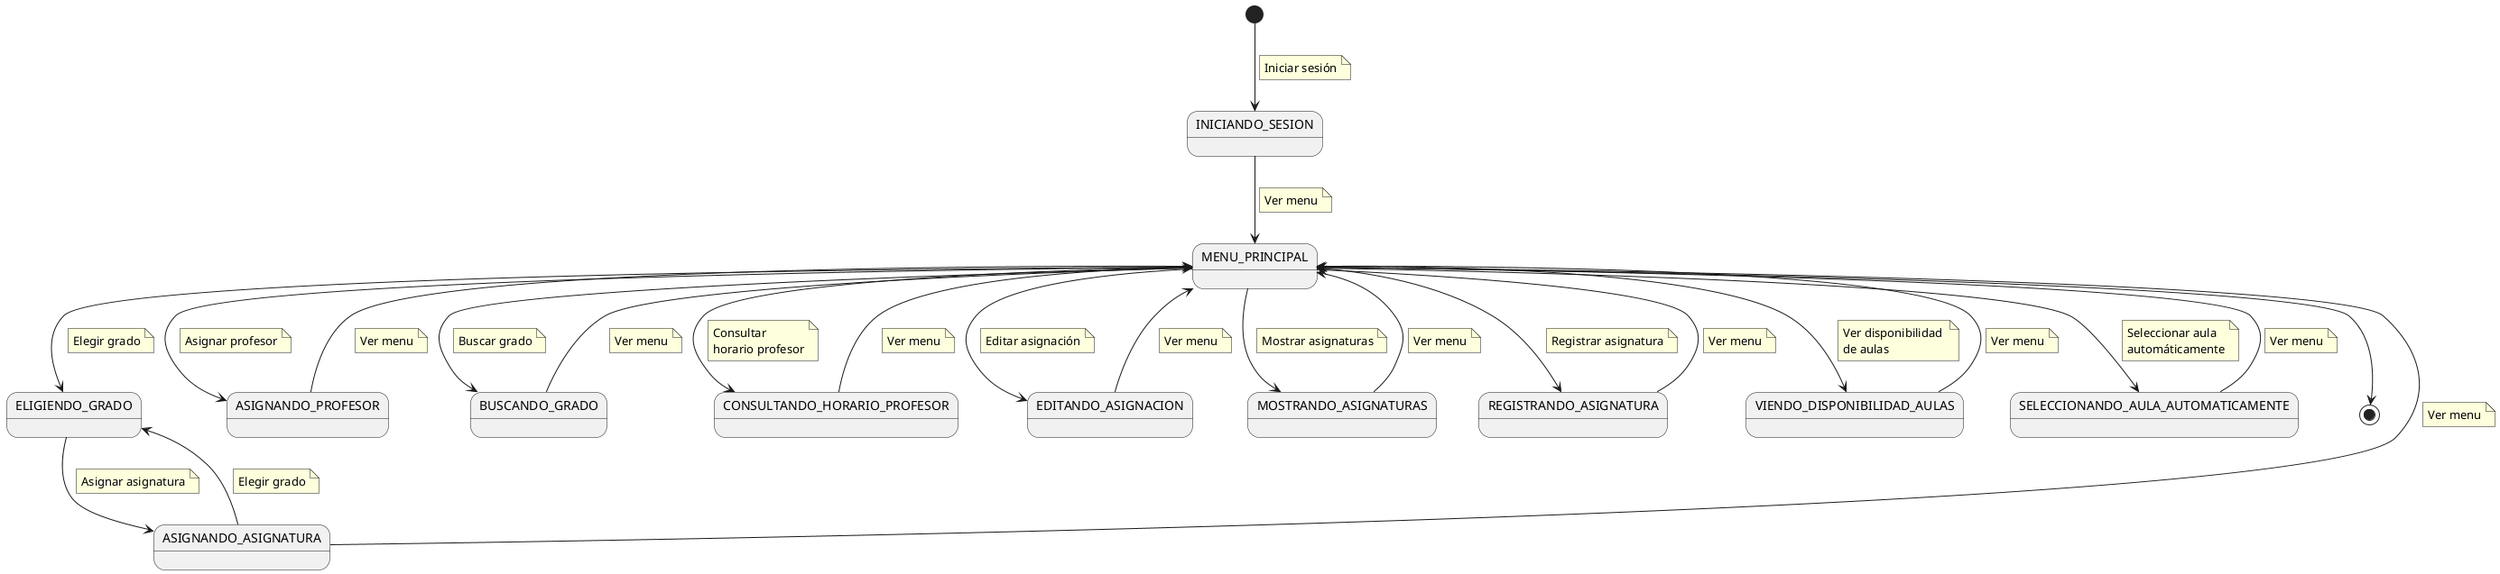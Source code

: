 @startuml
[*] --> INICIANDO_SESION
    note on link
        Iniciar sesión
    end note
INICIANDO_SESION --> MENU_PRINCIPAL
    note on link
        Ver menu
    end note
MENU_PRINCIPAL --> ELIGIENDO_GRADO
    note on link
        Elegir grado
    end note
ELIGIENDO_GRADO --> ASIGNANDO_ASIGNATURA
    note on link
        Asignar asignatura
    end note
ASIGNANDO_ASIGNATURA --> ELIGIENDO_GRADO
    note on link
        Elegir grado
    end note
ASIGNANDO_ASIGNATURA --> MENU_PRINCIPAL
    note on link
        Ver menu
    end note
MENU_PRINCIPAL --> ASIGNANDO_PROFESOR
    note on link
        Asignar profesor
    end note
ASIGNANDO_PROFESOR --> MENU_PRINCIPAL
    note on link
        Ver menu
    end note

MENU_PRINCIPAL --> BUSCANDO_GRADO
    note on link
        Buscar grado
    end note

BUSCANDO_GRADO --> MENU_PRINCIPAL
    note on link
        Ver menu
    end note

MENU_PRINCIPAL --> CONSULTANDO_HORARIO_PROFESOR
    note on link
        Consultar 
        horario profesor
    end note

CONSULTANDO_HORARIO_PROFESOR --> MENU_PRINCIPAL
    note on link
        Ver menu
    end note

MENU_PRINCIPAL --> EDITANDO_ASIGNACION
    note on link
        Editar asignación
    end note

EDITANDO_ASIGNACION --> MENU_PRINCIPAL
    note on link
        Ver menu
    end note
MENU_PRINCIPAL --> MOSTRANDO_ASIGNATURAS
    note on link
        Mostrar asignaturas
    end note

MOSTRANDO_ASIGNATURAS --> MENU_PRINCIPAL
    note on link
        Ver menu
    end note
MENU_PRINCIPAL --> REGISTRANDO_ASIGNATURA
    note on link
        Registrar asignatura
    end note

REGISTRANDO_ASIGNATURA --> MENU_PRINCIPAL
    note on link
        Ver menu
    end note

MENU_PRINCIPAL --> VIENDO_DISPONIBILIDAD_AULAS
    note on link
        Ver disponibilidad 
        de aulas
    end note

VIENDO_DISPONIBILIDAD_AULAS --> MENU_PRINCIPAL
    note on link
        Ver menu
    end note
MENU_PRINCIPAL --> SELECCIONANDO_AULA_AUTOMATICAMENTE
    note on link
        Seleccionar aula 
        automáticamente
    end note
SELECCIONANDO_AULA_AUTOMATICAMENTE --> MENU_PRINCIPAL
    note on link
        Ver menu
    end note
MENU_PRINCIPAL --> [*] 
@enduml